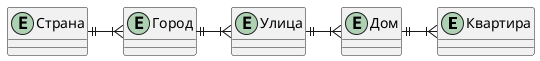 @startuml pic_1

entity "Квартира" as apartment {}

entity "Дом" as house {}

entity "Улица" as street {}

entity "Город" as city {}

entity "Страна" as country {}

house ||-|{ apartment
street ||-|{ house
city ||-|{ street
country ||-|{ city

@enduml
